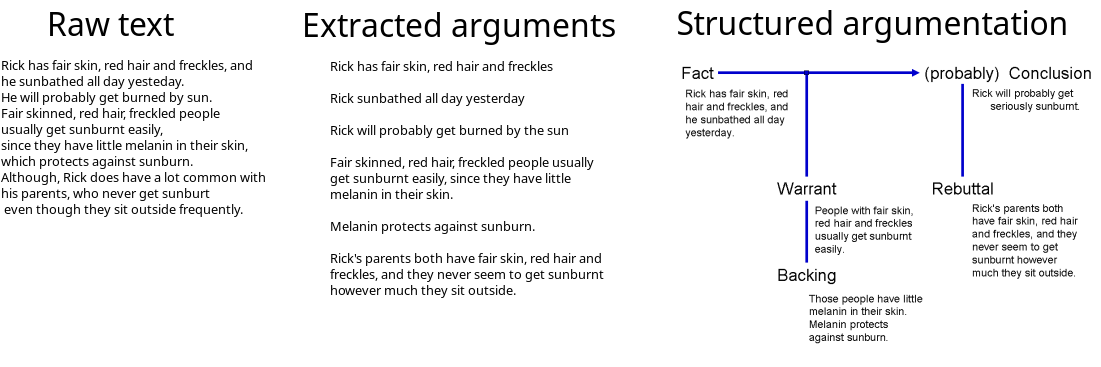 <?xml version="1.0" encoding="UTF-8"?>
<dia:diagram xmlns:dia="http://www.lysator.liu.se/~alla/dia/">
  <dia:layer name="Background" visible="true" connectable="true" active="true">
    <dia:object type="Standard - Text" version="1" id="O0">
      <dia:attribute name="obj_pos">
        <dia:point val="9.05,7.45"/>
      </dia:attribute>
      <dia:attribute name="obj_bb">
        <dia:rectangle val="9.05,6.855;23.552,15.602"/>
      </dia:attribute>
      <dia:attribute name="text">
        <dia:composite type="text">
          <dia:attribute name="string">
            <dia:string>#Rick has fair skin, red hair and freckles, and 
he sunbathed all day yesteday. 
He will probably get burned by sun. 
Fair skinned, red hair, freckled people 
usually get sunburnt easily, 
since they have little melanin in their skin, 
which protects against sunburn. 
Although, Rick does have a lot common with 
his parents, who never get sunburt
 even though they sit outside frequently. 
#</dia:string>
          </dia:attribute>
          <dia:attribute name="font">
            <dia:font family="sans" style="0" name="Helvetica"/>
          </dia:attribute>
          <dia:attribute name="height">
            <dia:real val="0.8"/>
          </dia:attribute>
          <dia:attribute name="pos">
            <dia:point val="9.05,7.45"/>
          </dia:attribute>
          <dia:attribute name="color">
            <dia:color val="#000000ff"/>
          </dia:attribute>
          <dia:attribute name="alignment">
            <dia:enum val="0"/>
          </dia:attribute>
        </dia:composite>
      </dia:attribute>
      <dia:attribute name="valign">
        <dia:enum val="3"/>
      </dia:attribute>
    </dia:object>
    <dia:object type="Standard - Image" version="0" id="O1">
      <dia:attribute name="obj_pos">
        <dia:point val="42.55,6.15"/>
      </dia:attribute>
      <dia:attribute name="obj_bb">
        <dia:rectangle val="42.55,6.15;64.05,22.275"/>
      </dia:attribute>
      <dia:attribute name="elem_corner">
        <dia:point val="42.55,6.15"/>
      </dia:attribute>
      <dia:attribute name="elem_width">
        <dia:real val="21.5"/>
      </dia:attribute>
      <dia:attribute name="elem_height">
        <dia:real val="16.125"/>
      </dia:attribute>
      <dia:attribute name="draw_border">
        <dia:boolean val="false"/>
      </dia:attribute>
      <dia:attribute name="keep_aspect">
        <dia:boolean val="true"/>
      </dia:attribute>
      <dia:attribute name="file">
        <dia:string>##</dia:string>
      </dia:attribute>
      <dia:attribute name="inline_data">
        <dia:boolean val="true"/>
      </dia:attribute>
      <dia:attribute name="pixbuf">
        <dia:composite type="pixbuf">
          <dia:attribute name="data">
            <dia:data>iVBORw0KGgoAAAANSUhEUgAAA8AAAALQCAYAAABfdxm0AAAABHNCSVQICAgIfAhkiAAAIABJREFU
eJzt3W3Sq7a2MFpzKj06t/8tuLtNfn8k3oewQN8SAo1RlaqsxyBNBMZMJMT2/X6/HwAAAHi5/7k7
AAAAABhBAgwAAMASJMAAAAAsQQIMAADAEiTAAAAALEECDAAAwBIkwAAAACxBAgwAAMASJMAAAAAs
QQIMAADAEiTAAAAALEECDAAAwBIkwAAAACxBAgwAAMASJMAAAAAsQQIMAADAEiTAAAAALEECDAAA
wBIkwAAAACxBAgwAAMASJMAAAAAsQQIMAADAEiTAAAAALEECDAAAwBIkwAAAACxBAgwAAMASJMAA
AAAsQQIMAADAEiTAAAAALEECDAAAwBIkwAAAACxBAgwAAMASJMAAAAAsQQIMAADAEiTAAAAALEEC
DAAAwBIkwAAAACxBAgwAAMASJMAAAAAsQQIMAADAEiTAAAAALEECDAAAwBIkwAAAACxBAgwAAMAS
JMAAAAAsQQIMAADAEiTAAAAALEECDAAAwBIkwAAAACxBAgwAAMAS/hpV0bZtTcr5fr9NygEA1vO7
HlnpemJ/DTbrdveIcdR2P+GYCl2Hzxz3TJ7wPbry5Nh70AM8wLZtzW4AAABlnpCo8Dy/42nGa72U
a9DfMjPGDz1IgDtzMgGA+/k9ZoRZjrPShHaW+KGnYUOg99x5BQDu4BqEHr7f7zTJ41UcV8f+cflt
23xPXsb+/Dc9wADAq82SmLCG2Y637/cbTIDOPp9tG6AlCTAA0M22/eezbf+5O4zP56MXhL5mOL6O
iWtOTDPEDyNIgAGA7u5KhPVkcYc7jrua5DelPHiLW54B7q3HVO9nZaY+S3H1d3faAFjNLwn+fv93
aL0pv7lXrwrJfaYyVmbO9UDP19fkXNuUlFVb5lW5Lbc7p6yU9WZ5Fri0jUrjb7H/e3z/YvXUlnVV
bs35JrbsUeu6WtUZqrf1Ps31qgQ45Qub+wqEUJlepwD95fwQ+y7Cc4xIhFskIrHrgNzzTk5MKa+v
KTnvtby26XHtFSu39vprn+SltmFpUvjE36XWx3SP47Sk3Cde0/f6ftXWO8s+LfWaBDj3xBRr4Nwf
qNm+MPAu/3/CMv9f9yiA9u7qEU7R+uIzteepJElumbCmltv62iu33LuSlhmv+Up7tVvVmbpsj+O0
pve0pLxRen2/WtV55z6t9YoEOHUoUc0077EfqH1ZV1385UM15pg8BGbnuwLPNVsiHPv9ruldzr0e
aF1/i3JHXHtdlTvDEGP+NOo4rS0z55r+LqXfr9aesk9zPX4SrJznaGLTwOeWefeXAwDepsdkWTW/
16nXAKkXcLm9Va3rb1Fuj2uvlFiu/l5y8ZzyPGJp+StcH444Tq+OnZwy33BNH/t+7dUkkk/Zpy3c
kgBv25b9X4oeB2+rZwsAgHS1iXCvHtKcz3sv3zqxLCm3V+LQa9tr9Xzm+6nu2FclZb71mv6O9p1l
n5Z6fA/w705Cq0Zzlw8A5vGkRxtqL5rvXj+13NbXXi3M2nZvNKKtW8/KnGKm43kvtb1qvpNP2aet
vOIZ4FS9vggz7VAAeIs7nwfOuQbokTz1qn/0dtUOT44tV/ssduvhz6u5+3uS6unX9CMnOXvKPq1x
SwLce8c9dWcAAPNMhEW6Fa69Zk2OeJ9QcnnHjN9v86oe4LeefF0IsLKcr7XvCswnZwiz7/DzvOna
a4bZf+End4SCYzfdKxLg3Emy3nSyhjV4xy+8mcT3ed5y7fXGnjaJ/HvkfH/uei/2E70iAT5j58M7
/PtVFec9SS6e4Zl8d9/Ftdd9Wj+P+dTk/61yXttF3OMT4Jx30QEA95P4Ptvbrr32yaPeUwnW7GLv
zHUMxz0+Ad67a2e7SwYAcW9MfHu+eijlmmLUq4+u3Hnd0zNRe/q1XaskKFbG3cdpa7Ps95w4Wj9m
8LZ9euZVCXCK2M5yFxAA2npi4ltyDVB7zdDitT4xd2xX7jbdEeMbHI+fknZMfZ9r7+O0hZmv6WdL
Hp+yT1v5n7sDGKlkx5p9DQDK3ZX8tnhm7u53xPaqf+R2PSHGz6ftM5Z3XhvGhseGlA5tv/t7kmrk
NX3tNt/9zO9T9mmpVyXAoZ1R85L4lNkBUzz9YAGA1aReA7RKdEqvQVr19OWW2+raK2f9kc8gv6Fz
Y9u26H7KbdNRx2mtXtf0pXXF9sWV0HrHz0rb+Cn7tIXHD4E+G+7RQ8rQ6dxynnjAAMBqWl0D9Kq/
V7lX2zXq2iulbNdSf7oaztr7ue6ndPSMPKau6koZcny2zOg2fso+zfWKHuCcAzV12VZlOjEDwPP0
uF7IqTun/juug3rUmbt867Z/0zVb7nGxX69HHaXxtNDzWC1Zf4bvTmj9J+zTWq9IgD+ftBP1b5nU
cfWxHZu64596cADAk9U+Rxf6nR9x8dfiGiR33dwL4NR6cvfF3W3/qyfXbCP9cq5VWw2dbVVuS62u
6WvrKr0pkfNda+EJ+7TGsCHQs52oRt4NalUGADBezW/4iB6l0jJGX9+UjJi7s+3f5M6bNb3K6N3D
Xbtuy1EUJcvXrvuUfVriNT3AAABHkiBStXze0XEH85IAAwBLeOuELrRXO/wZmJcEGAB4Nb1xxOj9
hXU8/jVIAACptm2ToPD5fMKvqGlVFjAfPcAAwOtJekkxw6RlQF8SYABgCb/kRG8dZ0qT19/xJPmF
ZzAEGgBYRsmreHinlu99BZ5DDzAAAABLkAADAACwBAkwAAAAS/AMMAAA/7Jt/zn9+/f7v4MjAWhL
DzAAAABLkAADAACwBAkwAAAAS5AAAwAAsAQJMAAAAEuQAAMAALAECTAAAABLkAADAACwBAkwAAAA
S5AAAwAAsAQJMAAAAEv46+4AAABY07Ztyct+v99gGVef58RRU0ZLZ/FcxThb7DlGxl5S15Pb9sy2
ba/ZlhrTJMBvPAE++Utz3B+ztOmI+u+O9w4rbjMAz+LiHcrl5FpvN00CnMMJsC9fEABgpNh13e/a
5Owa8I3XhG/cJpjFdAmwE+A8WrXn0/bL0+IFgLf7fr9u0ANNTJcAxzgBAgDwE3qM5+yaMfdGd+pj
QrHlQiMYj+v2fjTpqr6flDj361w9l5xSZmi91DbPraekruN6LR/JvIolta6zda+WCe23VTwuAQ6Z
5QQYWz+1/tyYr24MlJ4IWp3YYhM5lHwRa7c1Nbarv7V8RjoWV8sfmN5xA8Asrq4Vch6la5WIhkYw
3u2snWJxhjqjSts9J45Y/SXX2Hftm9JYWhzfq3pVAnxlhhNg7y917YkgVet6SnrzW8VQuk9HnjRb
/sBcxQ0As8v9vbq6eZyTiK4wQWTopn+sjWLXGjll5sSR0jGQ09ueul6K0olXz+JJvQaMbceoUQVP
8rgE+IknwN5f6toTwXHdq+1tVc9VvSlaxVCb/PY4aV5p8QMTWx4A7pT6e5Q7jPZsvpiUukquE35l
X10PXNV9d2ISaqPQthyltntqmbF1ctq4tq6zZVte9+Ucp6HjJWc7VvY/dwdw9Dugrv77aXECTI0n
Z/krufWnnmxq1ynRsp6W643ap6XHUou6Pp9/xx+KZX8CvCrPiRGAJzj7zUtZp6Ss1gnpMZGZ6eZz
qI1GlpmzTsmxUFpXT7HjbPS19Uoe1wNcslNLD6xeyW+rZY9y7tKVmOkLVbqtrZPfGV3dNQx9D2b6
MQZgPTmjznrye/hMM+y30T35M2zzU02XADsB/ikWy3G4w/Gznka3U822zrRPW3jb9gDAzwxDOUsf
69oPjz0mRbHPSXfndVCPYdCMM10CfPTUE2CLOnOMfK7k7sSrxbY6YQHA3O64BvzVcfe1DmGhTpBV
9p3r2HLTJ8Cfz3onwNIvdWi5Vu02ywmnZFvf9qPmxAcAfejhm9csveaOkeeabhKs2YxOmo4THNU8
q1o7SUCv2FrLjedtiTAAvFXNjfbQLLo5ZZWMyqv590glMw3XljkqjpF1lc4anhJPrM6rz1znXntM
AvzEE+AoKx3krbf1ye2WeuKrPcECwJ1azf78+eT95tUmXTUJzEitZqmOjc47W64mjrPlU2OfbWbu
nHhi7TxLD/nMHpMAfz7PPQGWKPlSh56LbanmhNMrhqu/XXnySaHmxDfbCR8AcqT+bu1v/u7/O36e
U84bnbXT8bOS8nLLzIkjVkdqjC22ueWbYo7xpL42Knc7StrsbR6VAO+99QRY8qW+Wqf2JNYittZa
buuIfdqrjXJPfKUnWACYQclIwFiylaskyYrFMMNvcGjelFblpZSZE8fVsvtH4lJ7UVPji6l5bLGk
rNx2nuFYm8UjJsHaK5kQ62rW4JoTYM+D6CzeswRm/7erbTyue0dsrfXY1t4x95B7XMf2HQCMVvLM
ZE4ZuTfFa8rIXS+3zp6JTYt2arFci+Ph6rOSukZdJ/U6xlrV8zbTJMBvPAG2PvHFPmt1UI84YY+8
yzYi3pykM0XrH5jY8k6IAADjGIl3n8cOgQYAALhLiyT2al4bCXI/0/QAwxutPMEAAMAbtbi+Oz7W
yTh6gKEzd+4AAN6px4Rhv89cQ/ahBxg6cuICAGbj+qRO6wlmGUsPMAAAAEuQAAMAALAECTAAAABL
kAADAACwBAkwAAAAS5AAAwAAsAQJMAAATGzbts+2bXeHkexp8bbylu1+wzaETPMe4F9Dj3gX1si6
RivZtuNBPlO75G7Pm/dtT9oNAIC3J7+fz0QJMPdY4SAHAHgyN6ihnSUTYCeRP2kTAADg7ZZMgAEA
INXViLlQB8LZOlfL7x9F2q/3Wz70qFJpPbmfl7RBq7pDy6fEU1L38W8ljwymrlPaNqHjJjf+4+dn
x+FbTJsA5x5ktV/+2IknRU0Mtdube2CmHOSpbZKz3TXrXJXRax9dLZ9bZ4pRx87Mz3sDwIxCj4tt
25aVLF4tn1JXzvKxenKVtEFPo+M5q69kX/Zqq9hxMzKWJ5gyAc7ZSa2/ACXPxNbGkHtQXi3fS2z7
rv6eE39snasyapPfUL0jTq4jj53Rxw0APF1KB8Dxd/dqnavlj0p6QEvqSVXSBqV15Paq9oonFlus
npJ1apV0/O1jSRlt8BbTvQZp3+i//46fnf17v3xonRRn5cTiLY0hZ3tD9eU6rhcrKxZfq/hT9ldt
8nvnsdWyjhbfFQAg7uw3M5b4HD9P+X2vTX5T6ymR2gax9VvFVBtPTV0p9YzaLynxlMT/ZtMlwJ9P
/k5q+QVouV5qWanbm3qya63VCb5F/DXJb8mP0YiTa+9j567jBgDeIpSwliSBrYQ6Llpr1QatjIqn
tKOpVVm1XOv9aboh0HeeRErUxtD6SzXLkNZQLKUnhV5DMkKxXg1TaRHD6GPnCccNAMxk/xtZM+fG
k5W2Qarc67ve8fB+0yXAtWY44cwQwyijtrVFPTll3HVyXenYAYAnuLpRvMKzkj+t2uBXTu1zsPYJ
NV6RAM+QNMwQwypGzVo36uTq2AGAucXm2VjhEaPcNlgtHp7j8QlwqHfurt7JO2K4y6iTS4uJE2qH
m/c4ua587ADAE/mtrmuDVr3AreJhPY9OgGcY5jBDDCvpcdLMqfun5ZBsxw4AzKn0tzp0ndLy9z/2
Gp7cskJ/7zmxVunkpi1jaCnn9UgpZdHWlLNAcy7WC3rHFyT2mp7Yq5BSli+pO3f5Y925scxsxuMG
AJ4k9XomNnKsVfIWq+dsuatlzv6dsk7qer2UxFOy3aVatLFrtD4e3QP8c7zLclciODKGu7f5OEnU
VSz7v8dmWy6pu1es+8+Pf2/d1iP35d3HDQA8SWhSzP0yOeu0HPabW09sks+rcnLbICf2XK33SY+3
YexHLMZiuyO+FMdr5DeNXHx0D/DxQv6OXrvRMYTqu3tI8HHbQ68P2i+fcqcyVE6PWK+WD62Tu+9H
HjszHTcA8CSh38ncVzv2eJVjbj0lr3csaYNUtXO0pH5Wst01cusbHV9OHG/z+B7gs7siZxf7vQ/w
kTHE6hspdLew5TohqW2bW2/ojtuofdny2JnpuAGAJ2mdpOUu2zoBbZU4t4wpV+/tLtknoQ6VFC1v
qLQ+pt50zThNAtzri5+6A3vevWp9py30easvWk5ZPX8URrdrzfKlQ1RmuEv7ppMaAABcefQQaAAA
4Fk8hsWdpukBhqczoRQAwDXXSsxADzA05E4mAECcaybuogcYGnEiBwC45lqJGegBBgAAYAkSYAAA
AJYgAQYAAGAJEmAAAACWIAEGAABgCRJgAAAAliABBgAAYAnTJMDbtn22bbs7jGmNbp+rumbZT6Pi
OKundd2ztCkAALzdNAkw85CMAQAAbyQBBgAAYAkSYAAAAJbw190BXDkOw/1+v1nLp6yTU9ZVeb9l
r+o6+/z4t9xtLVknpX3OnnWNld97P5W0TUzLY6Wm3tQ6U+MtORYBAGAlU/YAn13wh55LDU3Y1KLu
mvJK6ovVk7NOaIKl2u3pvZ+uyi+Nu2dbpNSdE0/sc89pAwBAvul6gEM9ptu2BXstU9eJ1X0sq7S8
1Ppy4s5ZJ3d7jj3SKT2zvfZTbPlco/dtSt2pNwtaxKv3FwAAJu0BPl6kpwzpDK2TmzSd1dcrcUjd
1tR1UofLttieXvsplPzVxj1y334+9duSE+/VkHoAAOBv0yXALZORHs8A3x1fLPk5/m1U4t6jrNy/
x+q4s/ezZBv11gIAQFvTDYEu0arH6/v9nvZC/j57gzt7B2frmZwtnpja4d9vOYYBAKDUKxLglvZJ
8N6Tk4inJXo9Pa0tSobv/ybPeuKxCgAAPb0iAW59oR96pvZpiUWoJ3t0Mnh3u83UFimeFi8AAMzu
FQlwT09OOp7ca93a09qiJl69wAAAcG66SbBKlL5LtWbZ1PJai70XduaEJ3U/xWYzftKNiLu35QnH
BQAAjPLoBDg2VLn04j/0DHDqOj0Tm9y6Qm0zQs1+at2ud7ZFybbcve8AAOBNHj8EOjRz8+/zVmWd
lRebObp1srIf3loTW4rQO2xz5e6n1u1a2xY1SralNt4exx4AADzdo3uAf1q/L7ZFPT2HnObUF3o/
8NXw3NHvDh7VriVt0UrJtrSK1/BnAAD42zQ9wCXJQM7nLWPJWadl4pNTRuqyLZLSlp+3iqOk/tR9
1brukv1TEwcAAKzqFT3AAAAAECMBhhcy+zMAAPxpmiHQQD0TXwEAwDU9wPBSen8BAODf9ADDi0h6
AQDgmh5gAAAAliABBgAAYAkSYAAAAJYgAQYAAGAJEmAAAACWIAEGAABgCRLgiG3b7g7hv7Ztmyoe
AACAJ5EAB0g2AQAA3kMCDAAAwBIkwAAAACzhr7sD+Hz+b6jx9/vN/vxsmPJVOVfLH9c5LrP/97Hs
nPr325FTZmh7SmKpaW8AAICnenQP8FUym/v32Get6i+NIzb5VehzzzEDAAD8bYoe4JCr3sirHtTf
37dtu+zVvSrrt87v89Se55T6j0rKPJOzXSn0/gIAAG81RQ/wMeGM2Sdpx0QtljieJXa5yV5N/Vf1
hRLZlPhytiu3vQEAAN5gigS4tdJngFv1etaUE0taz/6utxYAACBu6iHQqZM1pdhPPFU6yVRN/SOV
xmX4MwAA8GbT9ACPGJYbSqRnTWZT/bYhdTsMgwYAAFYzdQ9wTElPZex1RzllztJTGurRluACAAD8
bZoe4M9nfK/k7/nZWRLZEscJuUoSeEkyAACwgqkS4L2U51Fz3o3bY5hz6bt5z8SS0d5Jqud/AQCA
t5s2AQ6JDWNOfX9v6G+96k9xVmbJOnp2AQAA/s90zwDvZ2tOXS7lfb+x5c/W+Tl7R29u/SliM1Vf
1RPbrtQ6Q/QQAwAATzd1D3As2Sp5Z25OWa3rT9EqjuMzwak3FQAAAN5quh7gXLlJW+vle8wa3SqB
z623JCYAAICnmLoHGAAAAFqZLgH2rOlY2hsAAFjFNEOgzVg8lvYGAABWM10P8OejN3I07Q0AAKxg
mh5gSdhY2hsAAFjNlD3AAAAA0JoEGAAAgCVIgAEAAFiCBBgAAIAlSIABAABYggQYAACAJUiAAQAA
WIIEGAAAgCVIgAEAAFiCBBgAAIAlSIABAABYggQYAACAJUiAAQAAWIIEGAAAgCVIgAEAAFiCBBgA
AIAlSIABAABYggQYAACAJUiAAQAAWIIEGAAAgCVIgAEAAFiCBBgAAIAlSIABAABYggQYAACAJUiA
AQAAWIIEGAAAgCVIgAEAAFiCBBgAAIAlSIABAABYggQYAACAJUiAAQAAWIIEGAAAgCVIgAEAAFiC
BBgAAIAlSIABAABYggQYAACAJUiAAQAAWIIEGAAAgCVIgAEAAFiCBBgAAIAlSIABAABYggQYAACA
JUiAAQAAWIIEGAAAgCVIgAEAAFiCBBgAAIAlSIABAABYggQYAACAJUiAAQAAWIIEGAAAgCVIgAEA
AFiCBBgAAIAlSIABAABYggQYAACAJUiAAQAAWIIEGAAAgCVIgAEAAFiCBBgAAIAlSIABAABYggQY
AACAJUiAAQAAWIIEGAAAgCVIgAEAAFiCBBgAAIAlSIABAABYggQYAACAJUiAAQAAWIIEGAAAgCVI
gAEAAFiCBBgAAIAlSIABAABYggQYAACAJUiAAQAAWIIEGAAAgCVIgAEAAFiCBBgAAIAlSIABAABY
ggQYAACAJUiAAQAAWIIEGAAAgCVIgAEAAFiCBBgAAIAlSIABAABYggQYAACAJWzf7/d7dxAAAADQ
mx5gAAAAliABBgAAYAkSYAAAAJYgAQYAAGAJEmAAAACWIAEGAABgCRJgAAAAliABBgAAYAkSYAAA
AJYgAQYAAGAJEmAAAACWIAEGAABgCX/dHQCQZ9u2//7/9/utWr9VOSXrA8zu7HyZ485zo3N0O9oS
3kUPMDxY7cXZ0+pd2bZt2h0exvc2TWo7aU+gBQkwPMxsd59ni+eNXPDBs/kOX0ttG20ItGIINCzk
OIzr9+9t2ySyAAG558hjwuY8CzAHPcAAAI19v18JL8CEJMDwQPuLqtHDwkwGApDuzvM1AH+SAMMi
YhdeLswAAHg7zwDDgn49EvvngHsJlZ/Sg3zW43ws86qHJWX5EfGGyr0q82r5nG0Bni33vFFaZmp5
uSOAcs+HpRNixWKpPa8D7yIBBrpIfaXF55N3AZKbsLecYbRHvCbGAY56nDdCZZac256g13kdeDZD
oOGh7niuLPXu/8gkNTeOs+XvTKpL6geeo+f5pce56C3no17tDjyfHmBYQChxbf06pNShaTWvCMmN
MSdJ7hHvWbmxi63YsG7geXKH6ra4YZcSw+jkr+T8lnMeHHVeB55JDzDQTM5zWaWvCLkj+f19Vhrv
2Xq5CTHwLLm9qanno+M5JaeOUJmhWJ5kxHkdeDY9wPASve9c514Q9YilZfJbW3YLIyYhA9ro0fPa
YtlWZb7xfCS5Bc7oAYYHq5mF86qclAugWM/EUy46esf7lHYA+soZslvyKEiPxPWpyfDTfoeA8fQA
A7d42sXV0+IF7jdLEpaTVK90rltpW4H/IwEGunraBcbT4gXGaDWfQIxzUHvaFNgzBBoeLjQMrvRH
P1RO6oXd016n8bR4gXm8aRKpN3FeB85IgGERKROgtJB6wTHLM1pPixeYkyR4Hs7rQIgh0EB3T7vA
eFq8wJxKZud3/ulDuwI/EmCgmZbPwY3wtHiBua02idSMnNeBGEOg4QXOngNu9VqNknJyl53B0+IF
5lQ7FPrOBPptybvzOnBGAgzc5mkXW0+LF7hHbhJcmqj9nnWNlV9y7qpNHp9yvnxKnEA7EmDgFk+7
6HhavMBzpZxvckfntE6S33BOfMM2APkkwPASodchlSod/hyLYcaLjqfEO1MswLXaXuAe56Sr9VKf
m02JsebVQ6nrtVjOuRTWZRIseLmSGUhLLwyO685+gfG0eH9qbkwA45ydY3K+s6mv8snRejj2VXml
vyWp57er5Z56XgfG0QMMNPW0ibKeEO8M7QT0l/te2pIJDmuXa7VM7rK9ztXOr7AeCTDQXOyCYn+R
12Podq4nxOsiDZ6pZFboWCKcmyjH1ilJvFOHSaeW13K5lGVnOK8D99i+rqoAAABYgB5gAAAAliAB
BgAAYAkSYAAAAJYgAQYAAGAJEmAAAACWIAEGAABgCRJgAAAAliABBgAAYAkSYAAAAJYgAQYAAGAJ
EmAAAACWIAEGAABgCRJgAAAAlvDX3QEApNq2/5z+/fv938GRAADwRHqAAQAAWIIEGAAAgCVIgAEA
AFiCBBgAAIAlSIABAABYggQYAACAJUiAAQAAWIL3AAMAcItt25KX/X6/wTKuPs+JI6WMFvVxbdu2
rm07ev+dbY9j6F56gAEAmF5OsswzvW0fv2173kIPMAAAt4r1hP0SibPeNL1oQA49wAAATE2SC7Si
BxgAgMcKPU95NgQ1N5kueT64dZ3HclN7zFPW2de1X+/qudXcMs/WjZV9FUer9g3V3aJtU7enNAbq
6AEG+Pz945Py31M9Kf6rWK/i77FtLff73W2fW//d8UIroXNGbhk1yW9unSnrlpwPYzGUxJ+yXTnx
55ZTU97Ver3aoVUM1NMDDJDBzI33GHkx4MID5pP7vYz1IKbMNHx1vo/14F31BpbMbnwWw1V5LWLI
2baUMlPjP/YUh3pUW7VvTtuGYijZntIYaEMCDLBTMvSJtmb5wW8Vxyzbk+pp8fIOqefW3J7Ys+Q1
p9cy9/twtnxqnall7stLnRQsJYZQ8hsrM5Ssle6D1Bhblne1TanHVEnS2rJ9SGMINECGq+eZAOjn
+/02SUZTyqoZ6RN6RrWkvNSksqaOGrH6WsfTsn1z2rZmnZIY6EsPMEBDOZOElKyTO7FIqpK4Q3Gd
fZ67TWd3wWMTiRyXCS0XWy9lyF1KPaEhbrFJZ1JjzV0/Nbarv7U67uAnZ8hrTzU9iftewONnd2l1
s/bum76zti/PpAcYoJGSyTFmnlik9YXTiAuo3pOJ1EwwM2KdnPJKe7lISZ8yAAAgAElEQVRM2MII
KTP/9pZbb+gm2Oh5DEbXOcIs7cvz6QEGaKBkkpARE4v0iHuk1IlErpbJ2Y47JmE5KyukVQy1ye+M
xwrvU/tsZWmdv/pq1j8rY8Q2hHpHWz6HfJe725d30AMMkCE2PDQ0Gcn+xzo2ocbZckel69XEHYsl
d2huzbN2KfX0uBi6evauVVm9Y6ht8xFtDHdrMd/D79w66jtyPKe//bu5ynbSngQYYGc/dOzsvxI9
JtRoPRFHr7JCz9W21vsiaKYLrdKJYFonv9BbTQ9m6HGFkscFYsv0OL/FHrkYnVxffdZ7CHKPOkra
tvcjQ4xhCDRAhpTk4mmeGvcMRrddzUQw9jNPdTYhXunyrcq5EnvcpcSxzFh5ucuHhIahh0Yy9dK6
fVPbarZ2oI4EGGDHj1e53wXC7+LgeBc99vlT3J1IXl2U57SnZ+V4qtRjd3++ufo8xfG8FVvuF2NN
nVf1x8pLiaFErNwe55JjUtmjfXPadr/8VQypN8ide+8nAQZo5Kk/ak+N+w69JpjJVTIRTItnGuEu
JRNiXd0sKj3n5STBreq8Kjf0GEzsPFVyA6x1W+bWk/JZq/pK9nHO/uB+EmAASDBrj3XJhGWlF8HQ
Ws4xWDL3QU5Pb20ZucvmaBVDzQR6LduhtL1btG/tRH4tlq9pH+qZBAugkZJJQkqfU2s5MUrLyU1i
Fxa1Fx6raz0RjJ4JAFYjAQaoFBuOepaUxtY5W+6odoblkrhTlSbwTxBqq7tiuPrbFTceAFiVIdAA
DZRMjlEzoUbu5B0t477TnROJ9JpgpnUMrSf3qTHrsHEA1qUHGKCRls+npU7wUrJeyxhC68XKneG5
ulxXbf777/Ppnxz3eD7uyT3yAJBDDzDAp12C1TIBbbnu6Ak3ekyAUpqot57gpMUEM7XtPXpCnNI2
MQMqlJnlph+8kR5gAAAAliABBgC60PsLwGwkwABAN4ZyAjATCTAA0IXkF4DZmAQL4EEkFAAA5STA
AADcYqV3RR+fia/Z5rvbLbf+u+O9y8zttOo++XwMgQYAgK5MCAfz0AMMAAAD3PnO+Ts9Ld4VrLxP
9AADAACwBD3AAABMIfc52bOhxcd1Up51vFompfyc+Pb/rqnrLN7930L1pMaau35qbFd/a/mMdCyu
Vvvhap1Wsff4PhyXbXkMPYUeYICbbNuW/VxYyTqlRtY1Uk27z9gmuTHNuA3w+ZxfvF8dq6HjuNXx
3bv8fXkt62q9Tu755fMpT5pL662tK/ZZ7jotzrN3fh/e/huhBxgAAt5+IQAzCPVGbdt2+vfj8lfr
/HqzjuWk1J0a05Vj72aotzFlW1KV9lLXxFCb/Na0c67QcZATS2ydUj2/D6ne1uu7pwcYgFPf7/fV
P4C5fu2hTaCP43cr9l07+7zF93OffIRianlzrOW2tFxv1Ot7cvd9jdhNkNR9Hko8W8R/5/fh7b9z
EmAAAG6Vc8F9942olnXfvS17oWeAS56fTjXL9oeEYrz6rGa7nvR9eCJDoAE+z5wco6TsGSbIqIkh
Z3tr2z1l8pqRx03KOldl9No/V8vn1gm1Yr2xV8OgQ9+Rux5/GF3v/vzV4jflyd6yPW/Zjl70AAPs
PGVyjFDZV8vePUFGbQy525tTf60Rx01snatla5Pf0nhcgNHb7zv9hmPt7m0J3YRMjekN++HJ7j6G
nkQPMMDB7JNj7Mt4ygQZtTG02N7cdo9NXnO1/FncV7GUHDe9JqPJrbfXcQUpQj2VoVEJ+17g2Pdk
1LFbsi09hOq9+i5fjc55qqeer2Y5hp5CDzDAzlMmxygpd4YJMmpiSNneEe1+Zqbjpib5LZn0p+Vx
BSmOx+uTj7dZtyU3nrclwk8y6zE0MwkwQKXRk2Pkrj/DD2JtDK16p+9uh73S4ybledzW21n6DPBM
7Q25YkP835Lstd6WJ7dLzj6PJf1Pboe3MwQaINGbfsxm2JYZYhhh1Hb2eq78Ss3EOdBCaFj+lf0w
6N+/r5aJ1dHyOC/ZltZij2TEHCcDfJLafT7j/nvqvhhBAgywiBl+DGeIYQWjnr29uuDt1RMNn0/4
5suoOlo+ytJ7W1rEkDMUev+cdQ89R7rk7vPYjcAR+3SGY+hpJMAAiZ58MT/DBBkzxHCHUcdNi2fw
SmItmTgHap0lF8djMTRxU8qxeZXA9Ey8zuronVBexXAWS44nfv9L9nls/40wwzH0JBJggJeboTdu
hhhWMaIHJlT3z5tvatBOyeR9tZ+lfJ67XG05udvSY/K53Lklcj4riTc0F0LJ+aXnPm8178TI78PK
ExiaBAsgkckx5jdju5dMpBOKP2cbcrc3J9Y3TQIEwDokwAARsSGesd7Ns3XuEIr9jTHc3e4lx03J
bMuxunOXzz3GcxJ4gFrOL9QyBBogwVMnx4jFMcrIGGZp91gsv8+v1hk9GU1urC0nzgHI4dxCDT3A
AIlKnvGZ5Rmbqzh+/30+YxLTUTHM0u6hekue5aqZjCZFbr01z2AClHBuoZYeYIDPMybHSFln9gky
Wt8sGJFEtkjyeuzrlOVat2mL5QHgTnqAAQAAWIIEGAAAgCVIgAEAAFiCBBgAAIAlSIABAABYggQY
AACAJXgNEgAAy/u9Lzvn1V7Hd2zP9Fqw3O0p2X7+VnrsHJe3D8bQAwwAAJmOyS+kcuzcSw8wAAAU
0lsHz6IHGAAAgCXoAQYA4FZnQ0KvelaPz0nmPodb+9zucf39v48xfb/f08+vykqJp2SdqzJqnneO
rX81zLdHj3lqbE84dmrqK22H3M+fTg8wwAtt23b6Q3j196d6y7a8Zb+8YRsYK3TspxxPV+e53OV7
Hbu5sfRY52rZ2uS3NJ6WbV1z/Dzx2Ol9bKxCDzAAj+RHfS72B7lSekbPZso9LrP/PLTeVX25x+5Z
L2/K8jmxlMQfaqvjsqXJb0q9tfu1Nq6UemY/dlrHl9Peb+/9/Xz0AAMAcKOzC+3Ui+/jcrGEImed
FmLJVyiWfcwt4q9JfnNiDcXVo61L63nasZOSLKfuo6sh4KuQAAMAMNzZBXvu+q3Wmam3KxRLKP6U
53Fbb2fpM8At4qgpZ/Zjp2WZMx3bszAEGuBTNyFEzkQftRNPtJj8pHVMoXV+cod9na17tUxsEpGU
Oq7WrRmmVjrJSs46pftu//dj++XGX7s/YG+lHqlR29qinpwy9ueRkvNfjZWOn6OW+/nt5249wAAV
njDRx2i5E3fElmndjiWftayv9cQsNWaKhXX9zm+Orf5GtXHoplzrGBw/ZVYeBq0HGKDQEyb6qJV7
Nzg0EUdq8hmbwCN3AppYHVf11MqdxKR0nVq1k7CU7g/4fMI9hG+/MB/1XWmR6NQOGT4bKdJi+1c+
fo6ce9PpAQaoNPtEH6nltrxYyJkopGaSlRaxxeJrWVftxCytL+hi8Yyc8IX1HL/7jq++7uzx67GP
HT/1Vu0FlgADVJp5oo+RYj2AIycrCem9v/bltVrnjv3/hGMOUsUu9O9IAGKjYnIeQcgdApy7vTmx
vm048ozHzpmS4+ls/RXO/YZAAxR6+0Qfo38Me2/TnfsLuHYcDtv7XDC6vqPjuegqlv3fjxPW7ZVO
UNUr1v3nsUnzWhi5P+8+ds7U7KNVSYABKlxdTPRIHnv+0P62o9dzprMYub+AsNBNqdH15SaGPWP5
fX61TmgUS07dqef73FhT9mtoZvpUI4+fXsdOqwS15Hg6W3cVhkADVAo9f9TqR+XsB/cpQ6NT7bfp
6r/W9RytdhEAd7tK9Pbf0Z7zE1z9bYSSRx5aPyaR2ra59ZZsQ4mRx0/LY6fHMdfi2HjTNUWIHmCA
hnoMjRrVO7lKL/DebEPZYEW5yVLu5G2pn+ee91okeS3nCshZrke71ixf0wuZs52zHDtX6/SKj3/T
AwwQ0WrSkdJ67lA6HG2/7lWZsTqvPqttnyfsr1jb5eyPmY4nAJiFBBhg5+xdhbnrpKzXop6ZZ9rM
2b5QL+x+G1vd2R61v0q1OjYAnsI56z4rzoFhCDTAp2yCi5KJPnrV00rtZBilE4XUTOCROonIqP1V
IzTJTWhSnFHxpTDrKFDC+WKslW866AEG+Efr53FynhUqqafnRDEpMeWslzrTaIu/l9SRW0/PC7Xc
+maZ1MfFK1DK+eNeq7W/HmCAnVEzWrauJ3Wij1E/cqNmxuw5gUzKOi1vZuSUkVpnj+N51OyuAPSz
8vlaDzAATcz8TDIAwOcjAQZgp8VkGFeTTK040QYAMBdDoAFo0nM7crIuAIASeoAB+JeaHtrY86F6
fwGAO+kBBqBpYirJBQBmpQcYAACAJUiAAQCA2711/oi3btdTSYABAIBbvTVJfOt2PZkEGAAAgCVI
gAEAAFiCWaABALjFb3job/b443DR2KzyZ8NLj+sc60iJI6f8szL266XOjH81VDYl7tTlc9cJ7Z/9
Orn7LRRPqO1Ktjen7uN2xtolFEfOdjGWHmCAiW3bdvoj6pki4G3Ozmuhc93VZ63Oj6Xll9Tfcjt7
tNnVb9HVuj1+o1rv79K4ex939KcHGACAW531uO0TrFDvWmydX4/sWTmxunNi2ivtAb3azmN9JfG1
3KZj8ltS3rHcUK9rbew55aXeQEg57vaf6fWdhx5ggIl9v18/msASjue6lGG5oXVqewZLyy89Z5+t
F0vYU+NrvU37f6fut1KhGwS1+zsn9t7HHeNIgAEAuFXLpKn3TcNe5YeSz5w6S+J7wo3WqxhzY4/1
yLa8gcGcDIEG2Ok9ocjV8lfrpA6dSp2www808BY5PW1Xw6BTh932tJ80K2cyqdbPGpNGGz6fHmCA
f5RMNDJichIA3i1089JvA7SlBxjgkz/BRstJS0LrtKD3F3ij3HPasRe411DYUqHnSM9+G9461Hl2
2vD59AADy6uZ2CJ10pLadWKu3qEJwPP8fo8kW9CeBBgg4iphLb0waTXRCcDKYo+U1N4Q7F1+bVkl
8Y3aph5avX83dsM45Z3Ioc9mbkP+JgEG+Mfvh+vsv9z1z5y9a7D3j6Xhz8DbxIYKh857Ke9mrSm/
RmrCWhLfXdvUQiz2s+VShcrLjWPmNuTfPAMMUKHkznPoIqfmh/NqllOAtwnNnPz7fObyc+o6q68k
vpHbVOMsqW0de2zm7dB+KI2jNlmnHT3AAP/YP3N19d/e2Y9myjDm0HKGTgGkKZ28ap9U9Si/RKjM
3DhaljXS6P1ROh9Hy/3BPfQAAxRoNdQpNslWSXl6gYGnKE16Uj+vXS+n/Ja/B7OsU5JM59aRs17r
37Xex09tPfShBxjgHyMmVBnZw+t5JAD4NxNVIQEGllczsUVo+Su5M3MCAG1d/Ra7efx+hkADfPIn
tkiZtCS3jrN6SoQm8NjzIw/Aakp+v3kXPcAA/2gxscVxgquzibJy668huQWAf4v9FvvtfDc9wAA7
LSe2aDEjZOkslaVlA8AK/AauSw8wAAAAS5AAA7yMZ3sBAM4ZAg3wEibzAAAI0wMM8EJ6fwEA/qQH
GOAlJL0AAGF6gAEAAFiCBBgAAA62bXv83Aq58b9hmyFGAgwAAC8jkYVzEmAAAACWIAEGAABgCWaB
BgDgNldDdc9mtv8tezXr/dXnx78f60yZRT9lnRbx7es5xpsS//Gzs/JS5bbT2b6M7YuzMkrbr6be
2DIpdZyVU9P+9KEHGACAW4SeU+31DOtZubG6StYpkVLmnbGU7K+c2H7LlqxTU2+vOjyHPSc9wAAA
DBfqGdsnQi17zc56+GJ1laxTI7eH8hjLVa9xjtxtvtqXPdspt95fb2zOfs6t44xe3/noAQYA4DZn
CULPpOFYdkpdoXVa9vLVxtJSaj2hGxln7XQ1jDu1nrMEv9f+qa1D8jsnCTAAALcJJQ8je1dz17kj
uRlV5x3tFHp2ucSItpLgPpMh0AAADLefIKhkUir4fPIS5ath0KmTl/EOeoABALhFKOGQdLzXcRjz
MQGNfQ419AADAHCb2Ct8JD2E5B4fx17glOTaMfguEmAAAKbQa3IpgB9DoAEAGK71MOeR7w3e/710
kqe3yX1XbmyW6ZJZqM8+a9HuI+pgHAkwAAC3OUseYglF6xmDY3LrGx3fnWJD2M+Wu1om5/NYvaEb
FKnvSq6pg3ltX3sMAIAbxJKfs8vUUEJ0lZCkzvJ7NTNwznteR8WXGn8s3lZxhPZlyTuEUz4vrTe1
7NI6JMZz0wMMAMAtSiYeCvXo9ZJT5x3xpcZxR30p+zi2bqvjJLfs2jqYkx5gAAAAlqAHGAAAgCVI
gAEAAFiCBBgAAIAlSIABAABYggQYAACAJUiAAQAAWIIEGAAAgCVIgAEAAFiCBBgAAIAlSIABAABY
ggQYAACAJfx1dwBAuW3bitb7fr+NI7nHfvtrtqlVOQCs4fe70fI3Y9u2P8rrUc+MrrbzrE1m0iq+
kv28yrHRgx5gWNC2bcXJMwDQlt/kP83eJrPHxzU9wLCw2e+sAgDvt/q1yOrbP5oEGF6iZNjM7/9X
P/Guvv0AAKuQAMOCvt+voTsA3O74HOPVnAzH36yrG5ex5yJTP0+pK7Re6o3V43qxOSly60ndntp2
S607pf7cNsmpv8Vxkxpf6fZffRZaPxRzybpv5xlgWFTKSRoARjibm+L377PfqB6/W1dlxuq6M75Q
PaXb00JJXCPqH3W902r7r/Z5yTGZW/eb6QEGAOB2Zzdmz3rG9p+16tGK9eJd1VUb37HnO6eHMlRP
6fak1p2y/Nk6KfWntklu/a2Om1h8tdsfKycn+e39vXkqCTCQJXTiLT2hjhimExpClDPkrHR4U258
JXECPNXxnLYfahr6rIXQuTWlrt7x5dYTShz36+wTod/fWyZHsfp7SN2XI5LAmu0vPSZL9v2KDIEG
kqQOuckd2hM6ibf6kSx9fiZUXsvhXbGyDFkC6C/UIxnrreytZT2jYg7d2L0j+Qz9vYcW2996O1ZO
evf0AANRJQld6CSbmyTXnLB7JL+py5VMnFK7HAB8Pm1+N0qGIR97Go+fvd0M2++aIUwCDItKHU6b
evI+m7yk5g7nvrzSJLj3D0/ouZ8UKfH5EQNghJbDoEuGZ7/J6ts/OwkwLKZm9sHQCfvsFRY1ZdY+
J9Qz+U2NOXQRMaodAFjT3UlWaM6MFZ5BvXP73962tSTA8BIlSVLukKbWcsosmbGypJ5aJQlryiyh
kmAAeusxGdav3J8Vf89W3/7ZmAQLFpYys2XLySpaJ4YpdfQe9lzCjx/AeLkjlPZ/f+J5u3aCxZrX
EN3dXrFZkluUFVq+dvtjo+pKj+XfZ3fvn7tJgGFxLWdazikr5/ng1CT8iZNt1M4ECcCfzoacXmk1
aeMsYkNvRz2HGnoGtpfYtp8td7XM2b9ztNr+0mP5zn0/O0Og4SVyhxMf/106vHgWs8YFwDixGXhD
r6YJ3ci9Y/bemjpD7RAru/axm1jdsfqPctukZNtLj5uz+Fptf+2xfFV/aMLNVRJjPcCwoJJhzU8c
MvO0eAGod5XglKyXum6tkfNsjJj/I2XSzF51h9bNjat0O1psf0lMsWVWSXBjtq+WgMdqcac4VkZq
Enn2vEroNUE9nqVNiSFWTqwN7iivdj0AyLFajyBrMQQayDbjD2LoeZ4Z4wUAYDxDoIFLZz2sT0gm
Qz3PAMA1vb+8nQQYSHLXD+Hv2eMRr1C6Q+p2SeIB6OmJc31ACQkw0EzKe4VTl21tph/1pyTnAKzJ
7xRvJgGGhbWcVKnHy+Vr43vKUOiaF9oDQAu/x5wkv7ydBBgWVDLMKfUdeDGpSWmrpG/WJHh0OwAA
YBZoeI3al9Zf/X1fbq9kLGfodInYS+zvMqp9AQD4mx5gWFwsuax9YfuoMnPMlGj2aDMAAM5JgGFR
Oc/5pCTJv2VSJ7qK1d/6OaRZh0J/Pm1vQgAAcG37urICeISWk5YBAKzIM8AAg0lkAQDuYQg0wI1S
h2JLmgEA6kmAAW4We8XUTM8rAwA8mWeAAW5QmtQ6ZQMAlNMDDHCDkkRW8gsAUMckWAA3+SW0sd5g
iS8AQBsSYICbSXABAMYwBBoAAIAlSIABAABYggQYAACAJUiAAQAAWIIEGAAAgCVIgAEAAFiCBBgA
AIAlSIABAABYggQYAACAJUiAAQAAWIIEGAAAgCVIgAEAAFiCBBgAAIAlSIABAABYggQYAACAJUiA
AQAAWIIEGAAAgCVIgAEAAFiCBBgAAIAlSIABAABYggQYAACAJUiAAQAAWIIEGAAAgCX8dXcAAK1s
21a03vf7/df6v3/zPCP24SrHydV2hv5+1SZXn63SlgDMQw8wAFAldPOp9MYUAPSgBxh4jVDvU+hz
IJ3vEQBPpgcYAACAJegBBrhwHLoZ6/k6G+oZWudqaGjuOiU9csde8d7bmrtObXwtYigts0U7pIxa
iD2jmxNTjn29x7pSh0KnxtN7WwBYjx5ggBNnF94lzznm/r11WSl6b2vpOqFlSra5R/vlxLZtW7d9
mFL307xpWwCYx/Z1KxV4udRngEM9eaHeq6vPcv/euqyQUdvaYp2S9VrEcKUktpr2SZ09udcxktLG
ubGm1nFVz1V5ABCjBxjgxPHiOjZUN7ZO6lDOWJKQW0eK1DJL4qhpn9r1auJOlXqchD5vkcj1PkZG
etO2ADAfCTDAQUlCcrVO6TPAOTHUJFAlcZfEUVpPy/hy62i5Xu4+be1NvaVv2hYAxjMJFsBg+8mD
ciZQmqXHa5Y4cs0Wdyye33GybVv2cOM3eNO2ADAPCTDADc5m0P18vLP47SR1AHAvCTDATULPMx57
/Y7L32mWOHLdHXfq5FnHZfa9wLEbJHdvY0tv2hYA5iEBBpiAyX3eTc8+AMzBJFgADeS8szT0PtiS
OnqUWfqc6VUcpe90LYkvt6zfZ2+48fCmbXzTtgAwDwkwQIXYMOaz5a6Wv/pbrI7a3sVQ3LVx1LRP
bnxXerdfjlD9V35xheKcaRtrvWlbAJiPIdAAlUKzOv8+z1m+ZJ2aV/lcJWFXiVZuHDWx58YXK6ck
hhZS9nnvOkYn+Mf6Um94/D6/e1sAeCc9wAAN5E5K1PKdubXJQKxHsUUcNbHnxtcjhhautmP/juDY
DZEZ3pucW37r9yxLfgGosX39kgAsZ/ZhpLPHBwA8kx5gAAAAliABBgAAYAkSYAAAAJYgAQYAAGAJ
JsECAABgCXqAAQAAWIIEGAAAgCVIgAEAAFiCBBgAAIAlSIABAABYggQYoINt2z7bti0Rw8h67qp7
dF0t6r87XgCYkQQYgOlJ5ACAFv66OwAA+hj1mvdVXif/tO18WrwAMIIeYAAAAJagBxh4nd9w2V8P
2H747L5X7DisNtZjdjYMt7SXLaes0PbkrFdTVshVmS3qOK57tS+vlm+5T2PtGYsttf6c9VNju/pb
i/0PAE+iBxh4rbNJgH7/vppQKVRWzt9zYsopKzfuUWXdWUdpXa32aY91cie7+nzKk+bSegHgifQA
A6921vsV6hnbtu2PRCLWg3y2zplQD2FKWblxp8TSoqyedVz1KtfW1WqfnsWaovZYOC7bsse41f4H
gBnpAQZe63gRv/936LO9faIQWien5+ysrtSEIzXu0WXdWUduXaP2ael6ucOnW9Ut6QVgBRJggAo5
ScNZwtWrrpFl3VlHj7pGxh16BjgUR+vkFwBWYQg0QIKRz60yxp1tv580q8XEXQBAGj3AAIP9JsKS
yKwtNEQ79dhwDAFAHj3AAAlaDRkN9fZJZsaaYRhwaP9fTUZ19QojACBOAgwwSO1zm7xb7s2Q3zBq
szYDQDpDoAESxN7Zqjfuee7cp63Ld/wBQBoJMEBAbIhqSa9uqBz667FPS53t9xGvXwKAVRkCDRAR
mrH393mLcojbt1vtK6Va7NNe9efEMGIotOH7ALyFHmCABFcX/rkJwdWkRvv3vkqO/9Qj8Wq1T1vX
XxODYwcAwrav27kAAAAsQA8wAAAAS5AAAwAAsAQJMAAAAEuQAAMAALAECTAAAABLkAADAACwBAkw
AAAAS5AAAwAAsAQJMAAAAEuQAAMAALAECTAAAABLkAADr7Nt23//67F8anl3miGGO9y9zXfXDwCE
SYCBV4slJBKW97h7X95dPwAQ99fdAQDQ3vf7vTsEAIDp6AEGAABgCXqAgdf6fr//fRb2rEf0N2T1
t1zI2eelvaw5Ze1jPFs3db2askJaxLdf57h8Slsdl6kt7yrWq3VS6786xvTWA8A4eoABIq4Sl9xn
PkMTU6WUdbZM6XOnLcuqKTP0eat2rymv5b4v+QwAaEsPMEBArDfvqnc5tZzUskI9uqkx9CirRZmh
3vmUMo+9z7Xl5a4Tq7923wMA7egBBl4tllSEPt8nNMflUoa2ptaXmviEYsjVsqyUMnOG/4YSxpJ2
L9mPqTHkqNn3AEAbEmBgCaHnNEvlJC9nyVevukaWFSuzxza3jj+3d/r399w4QjcBJMIAMIYh0AAR
vZ7R9OznWHe1936irxYTjwEA5STAAANJetd0NdN46LllAKA9CTDwesfXIeUmHa2Sk1Dvn8S4v7uT
zNirk+6ODwBWIAEGGEBPH3tufgDAPUyCBRARe4erBCb+vtyaVyul/r20vN9nOe8xztnvjhEAmIcE
GFhCyatsYkNWS5K7UDlP12qm7Vi7ny1XU97Zfkx5PVaunAQbAOjDEGhgKbkJR2gG39/nLcp5uv1z
1meflZb3+eS3+1mSXFJeaJtCMRzrT9n3hsYDwBh6gAEiWr2P9irJ2r8H9snJ8dX2tSyv5O816+Ws
U1JO7DMAoK3t65cXgEIm9wIAnkQPMAAAAEuQAAMAALAECTAAAABLkAADAACwBK9BAqCYya8AgCfR
AwwAAMASJMAAAAAsQQIMAADAEiTAAAAALEECDAAAwBIkwAAAACxBAgww2LZtn23bbq3/Le5uSwDg
WSTAAAuRLAIAK/vr7gAAVvP9fu8OAQBgSXqAAQAAWIIeYOC1zpnBEbgAAANuSURBVIb7xnpfj+v8
lv/9/Wr9nLrOyjr+7SqO1Lqvyj/7d2qPdEo9++Vytv/s7zltcBXj2Tot4jtrvxbxAwB96QEGXic0
MVLoGdizz2LPzJbWFSsztazc7Sk1qp5QmSn7InedEilljooFAMijBxh4lVDP5u+zbdsuPzuul5rg
5tSVEv9Z7+2xrJz6U3uyQzGl1NNCThvUrFMjpUd+VCwAQDo9wMArnSUZKYnHcZmSdVLXaxVD6/rv
rues3Np917L3tddxBAD0JwEGXmXf25kq1isa+vvInsUroWdzW8Y3qp6SsnL3XU+SXQCYlyHQwOuN
fPZyZF37yZh6Trg0qh4AgN4kwMArvTXpPTrOSPxT8qzvDPUAAPQkAQZeJ9RL2TpZHVnXldjrjlom
wSPqAQDoRQIMvMrIHskZez9HJeB3JPoAALVMggUs7/iKoKNZE7zQK5pmradXvLF9l3qTYtZ9DQC0
IQEGXulsiG5KcnO2Xq+6Wgk9m3tnPSVtWSO3vtHxAQD3MwQaeJXQjMWl611NAFVaVysp9V/1fO6X
T3nPcE49JW1Z61fu1X66imFUfFdmHEYPAG+mBxh4nbNk4veu2tBw56v1etTVSii+ku3pWU/vJC+n
zjviAwDut3394gNE6akDAHg+PcDA8kY/swsAwD0kwAD/uJrkSe8vAMA7mAQLWN7dk1kBADCGHmCA
T3ySJ72/AADPpwcY4B+SXACAd9MDDAAAwBIkwAAAACxBAgwAAMASJMAAAAAsQQIMAADAEiTAAAAA
LEECDAAAwBIkwAAAACxBAgwAAMASJMAAAAAsQQIMAADAEiTAAAAALEECDAAAwBIkwAAAACxBAgwA
AMASJMAAAAAsQQIMAADAEiTAAAAALEECDAAAwBIkwAAAACxBAgwAAMASJMAAAAAsQQIMAADAEiTA
AAAALEECDAAAwBIkwAAAACxBAgwAAMASJMAAAAAsQQIMAADAEiTAAAAALEECDAAAwBIkwAAAACxB
AgwAAMASJMAAAAAsQQIMAADAEiTAAAAALEECDAAAwBIkwAAAACxBAgwAAMASJMAAAAAsQQIMAADA
EiTAAAAALEECDAAAwBIkwAAAACxBAgwAAMASJMAAAAAsQQIMAADAEiTAAAAALEECDAAAwBIkwAAA
ACxBAgwAAMAS/h9HIz0gHg1mXAAAAABJRU5ErkJggg==</dia:data>
          </dia:attribute>
        </dia:composite>
      </dia:attribute>
    </dia:object>
    <dia:object type="Standard - Text" version="1" id="O2">
      <dia:attribute name="obj_pos">
        <dia:point val="20.3,10.8"/>
      </dia:attribute>
      <dia:attribute name="obj_bb">
        <dia:rectangle val="20.3,10.205;20.3,10.953"/>
      </dia:attribute>
      <dia:attribute name="text">
        <dia:composite type="text">
          <dia:attribute name="string">
            <dia:string>##</dia:string>
          </dia:attribute>
          <dia:attribute name="font">
            <dia:font family="sans" style="0" name="Helvetica"/>
          </dia:attribute>
          <dia:attribute name="height">
            <dia:real val="0.8"/>
          </dia:attribute>
          <dia:attribute name="pos">
            <dia:point val="20.3,10.8"/>
          </dia:attribute>
          <dia:attribute name="color">
            <dia:color val="#000000ff"/>
          </dia:attribute>
          <dia:attribute name="alignment">
            <dia:enum val="0"/>
          </dia:attribute>
        </dia:composite>
      </dia:attribute>
      <dia:attribute name="valign">
        <dia:enum val="3"/>
      </dia:attribute>
    </dia:object>
    <dia:object type="Standard - Text" version="1" id="O3">
      <dia:attribute name="obj_pos">
        <dia:point val="6.45,10.75"/>
      </dia:attribute>
      <dia:attribute name="obj_bb">
        <dia:rectangle val="6.45,10.155;6.45,10.902"/>
      </dia:attribute>
      <dia:attribute name="text">
        <dia:composite type="text">
          <dia:attribute name="string">
            <dia:string>##</dia:string>
          </dia:attribute>
          <dia:attribute name="font">
            <dia:font family="sans" style="0" name="Helvetica"/>
          </dia:attribute>
          <dia:attribute name="height">
            <dia:real val="0.8"/>
          </dia:attribute>
          <dia:attribute name="pos">
            <dia:point val="6.45,10.75"/>
          </dia:attribute>
          <dia:attribute name="color">
            <dia:color val="#000000ff"/>
          </dia:attribute>
          <dia:attribute name="alignment">
            <dia:enum val="0"/>
          </dia:attribute>
        </dia:composite>
      </dia:attribute>
      <dia:attribute name="valign">
        <dia:enum val="3"/>
      </dia:attribute>
    </dia:object>
    <dia:object type="Standard - Text" version="1" id="O4">
      <dia:attribute name="obj_pos">
        <dia:point val="30.8,25.5"/>
      </dia:attribute>
      <dia:attribute name="obj_bb">
        <dia:rectangle val="30.8,24.905;30.8,25.652"/>
      </dia:attribute>
      <dia:attribute name="text">
        <dia:composite type="text">
          <dia:attribute name="string">
            <dia:string>##</dia:string>
          </dia:attribute>
          <dia:attribute name="font">
            <dia:font family="sans" style="0" name="Helvetica"/>
          </dia:attribute>
          <dia:attribute name="height">
            <dia:real val="0.8"/>
          </dia:attribute>
          <dia:attribute name="pos">
            <dia:point val="30.8,25.5"/>
          </dia:attribute>
          <dia:attribute name="color">
            <dia:color val="#000000ff"/>
          </dia:attribute>
          <dia:attribute name="alignment">
            <dia:enum val="0"/>
          </dia:attribute>
        </dia:composite>
      </dia:attribute>
      <dia:attribute name="valign">
        <dia:enum val="3"/>
      </dia:attribute>
    </dia:object>
    <dia:object type="Standard - Text" version="1" id="O5">
      <dia:attribute name="obj_pos">
        <dia:point val="11.35,5.75"/>
      </dia:attribute>
      <dia:attribute name="obj_bb">
        <dia:rectangle val="11.35,4.272;18.348,6.128"/>
      </dia:attribute>
      <dia:attribute name="text">
        <dia:composite type="text">
          <dia:attribute name="string">
            <dia:string>#Raw text#</dia:string>
          </dia:attribute>
          <dia:attribute name="font">
            <dia:font family="sans" style="0" name="Helvetica"/>
          </dia:attribute>
          <dia:attribute name="height">
            <dia:real val="1.989"/>
          </dia:attribute>
          <dia:attribute name="pos">
            <dia:point val="11.35,5.75"/>
          </dia:attribute>
          <dia:attribute name="color">
            <dia:color val="#000000ff"/>
          </dia:attribute>
          <dia:attribute name="alignment">
            <dia:enum val="0"/>
          </dia:attribute>
        </dia:composite>
      </dia:attribute>
      <dia:attribute name="valign">
        <dia:enum val="3"/>
      </dia:attribute>
    </dia:object>
    <dia:object type="Standard - Text" version="1" id="O6">
      <dia:attribute name="obj_pos">
        <dia:point val="42.825,5.702"/>
      </dia:attribute>
      <dia:attribute name="obj_bb">
        <dia:rectangle val="42.825,4.225;63.55,6.08"/>
      </dia:attribute>
      <dia:attribute name="text">
        <dia:composite type="text">
          <dia:attribute name="string">
            <dia:string>#Structured argumentation#</dia:string>
          </dia:attribute>
          <dia:attribute name="font">
            <dia:font family="sans" style="0" name="Helvetica"/>
          </dia:attribute>
          <dia:attribute name="height">
            <dia:real val="1.989"/>
          </dia:attribute>
          <dia:attribute name="pos">
            <dia:point val="42.825,5.702"/>
          </dia:attribute>
          <dia:attribute name="color">
            <dia:color val="#000000ff"/>
          </dia:attribute>
          <dia:attribute name="alignment">
            <dia:enum val="0"/>
          </dia:attribute>
        </dia:composite>
      </dia:attribute>
      <dia:attribute name="valign">
        <dia:enum val="3"/>
      </dia:attribute>
    </dia:object>
    <dia:object type="Standard - Text" version="1" id="O7">
      <dia:attribute name="obj_pos">
        <dia:point val="25.5,7.5"/>
      </dia:attribute>
      <dia:attribute name="obj_bb">
        <dia:rectangle val="25.5,6.905;40.593,18.852"/>
      </dia:attribute>
      <dia:attribute name="text">
        <dia:composite type="text">
          <dia:attribute name="string">
            <dia:string>#Rick has fair skin, red hair and freckles

Rick sunbathed all day yesterday

Rick will probably get burned by the sun

Fair skinned, red hair, freckled people usually 
get sunburnt easily, since they have little
melanin in their skin. 

Melanin protects against sunburn. 

Rick's parents both have fair skin, red hair and
freckles, and they never seem to get sunburnt 
however much they sit outside. #</dia:string>
          </dia:attribute>
          <dia:attribute name="font">
            <dia:font family="sans" style="0" name="Helvetica"/>
          </dia:attribute>
          <dia:attribute name="height">
            <dia:real val="0.8"/>
          </dia:attribute>
          <dia:attribute name="pos">
            <dia:point val="25.5,7.5"/>
          </dia:attribute>
          <dia:attribute name="color">
            <dia:color val="#000000ff"/>
          </dia:attribute>
          <dia:attribute name="alignment">
            <dia:enum val="0"/>
          </dia:attribute>
        </dia:composite>
      </dia:attribute>
      <dia:attribute name="valign">
        <dia:enum val="3"/>
      </dia:attribute>
    </dia:object>
    <dia:object type="Standard - Text" version="1" id="O8">
      <dia:attribute name="obj_pos">
        <dia:point val="24.1,5.8"/>
      </dia:attribute>
      <dia:attribute name="obj_bb">
        <dia:rectangle val="24.1,4.322;40.91,6.178"/>
      </dia:attribute>
      <dia:attribute name="text">
        <dia:composite type="text">
          <dia:attribute name="string">
            <dia:string>#Extracted arguments#</dia:string>
          </dia:attribute>
          <dia:attribute name="font">
            <dia:font family="sans" style="0" name="Helvetica"/>
          </dia:attribute>
          <dia:attribute name="height">
            <dia:real val="1.989"/>
          </dia:attribute>
          <dia:attribute name="pos">
            <dia:point val="24.1,5.8"/>
          </dia:attribute>
          <dia:attribute name="color">
            <dia:color val="#000000ff"/>
          </dia:attribute>
          <dia:attribute name="alignment">
            <dia:enum val="0"/>
          </dia:attribute>
        </dia:composite>
      </dia:attribute>
      <dia:attribute name="valign">
        <dia:enum val="3"/>
      </dia:attribute>
    </dia:object>
  </dia:layer>
</dia:diagram>
